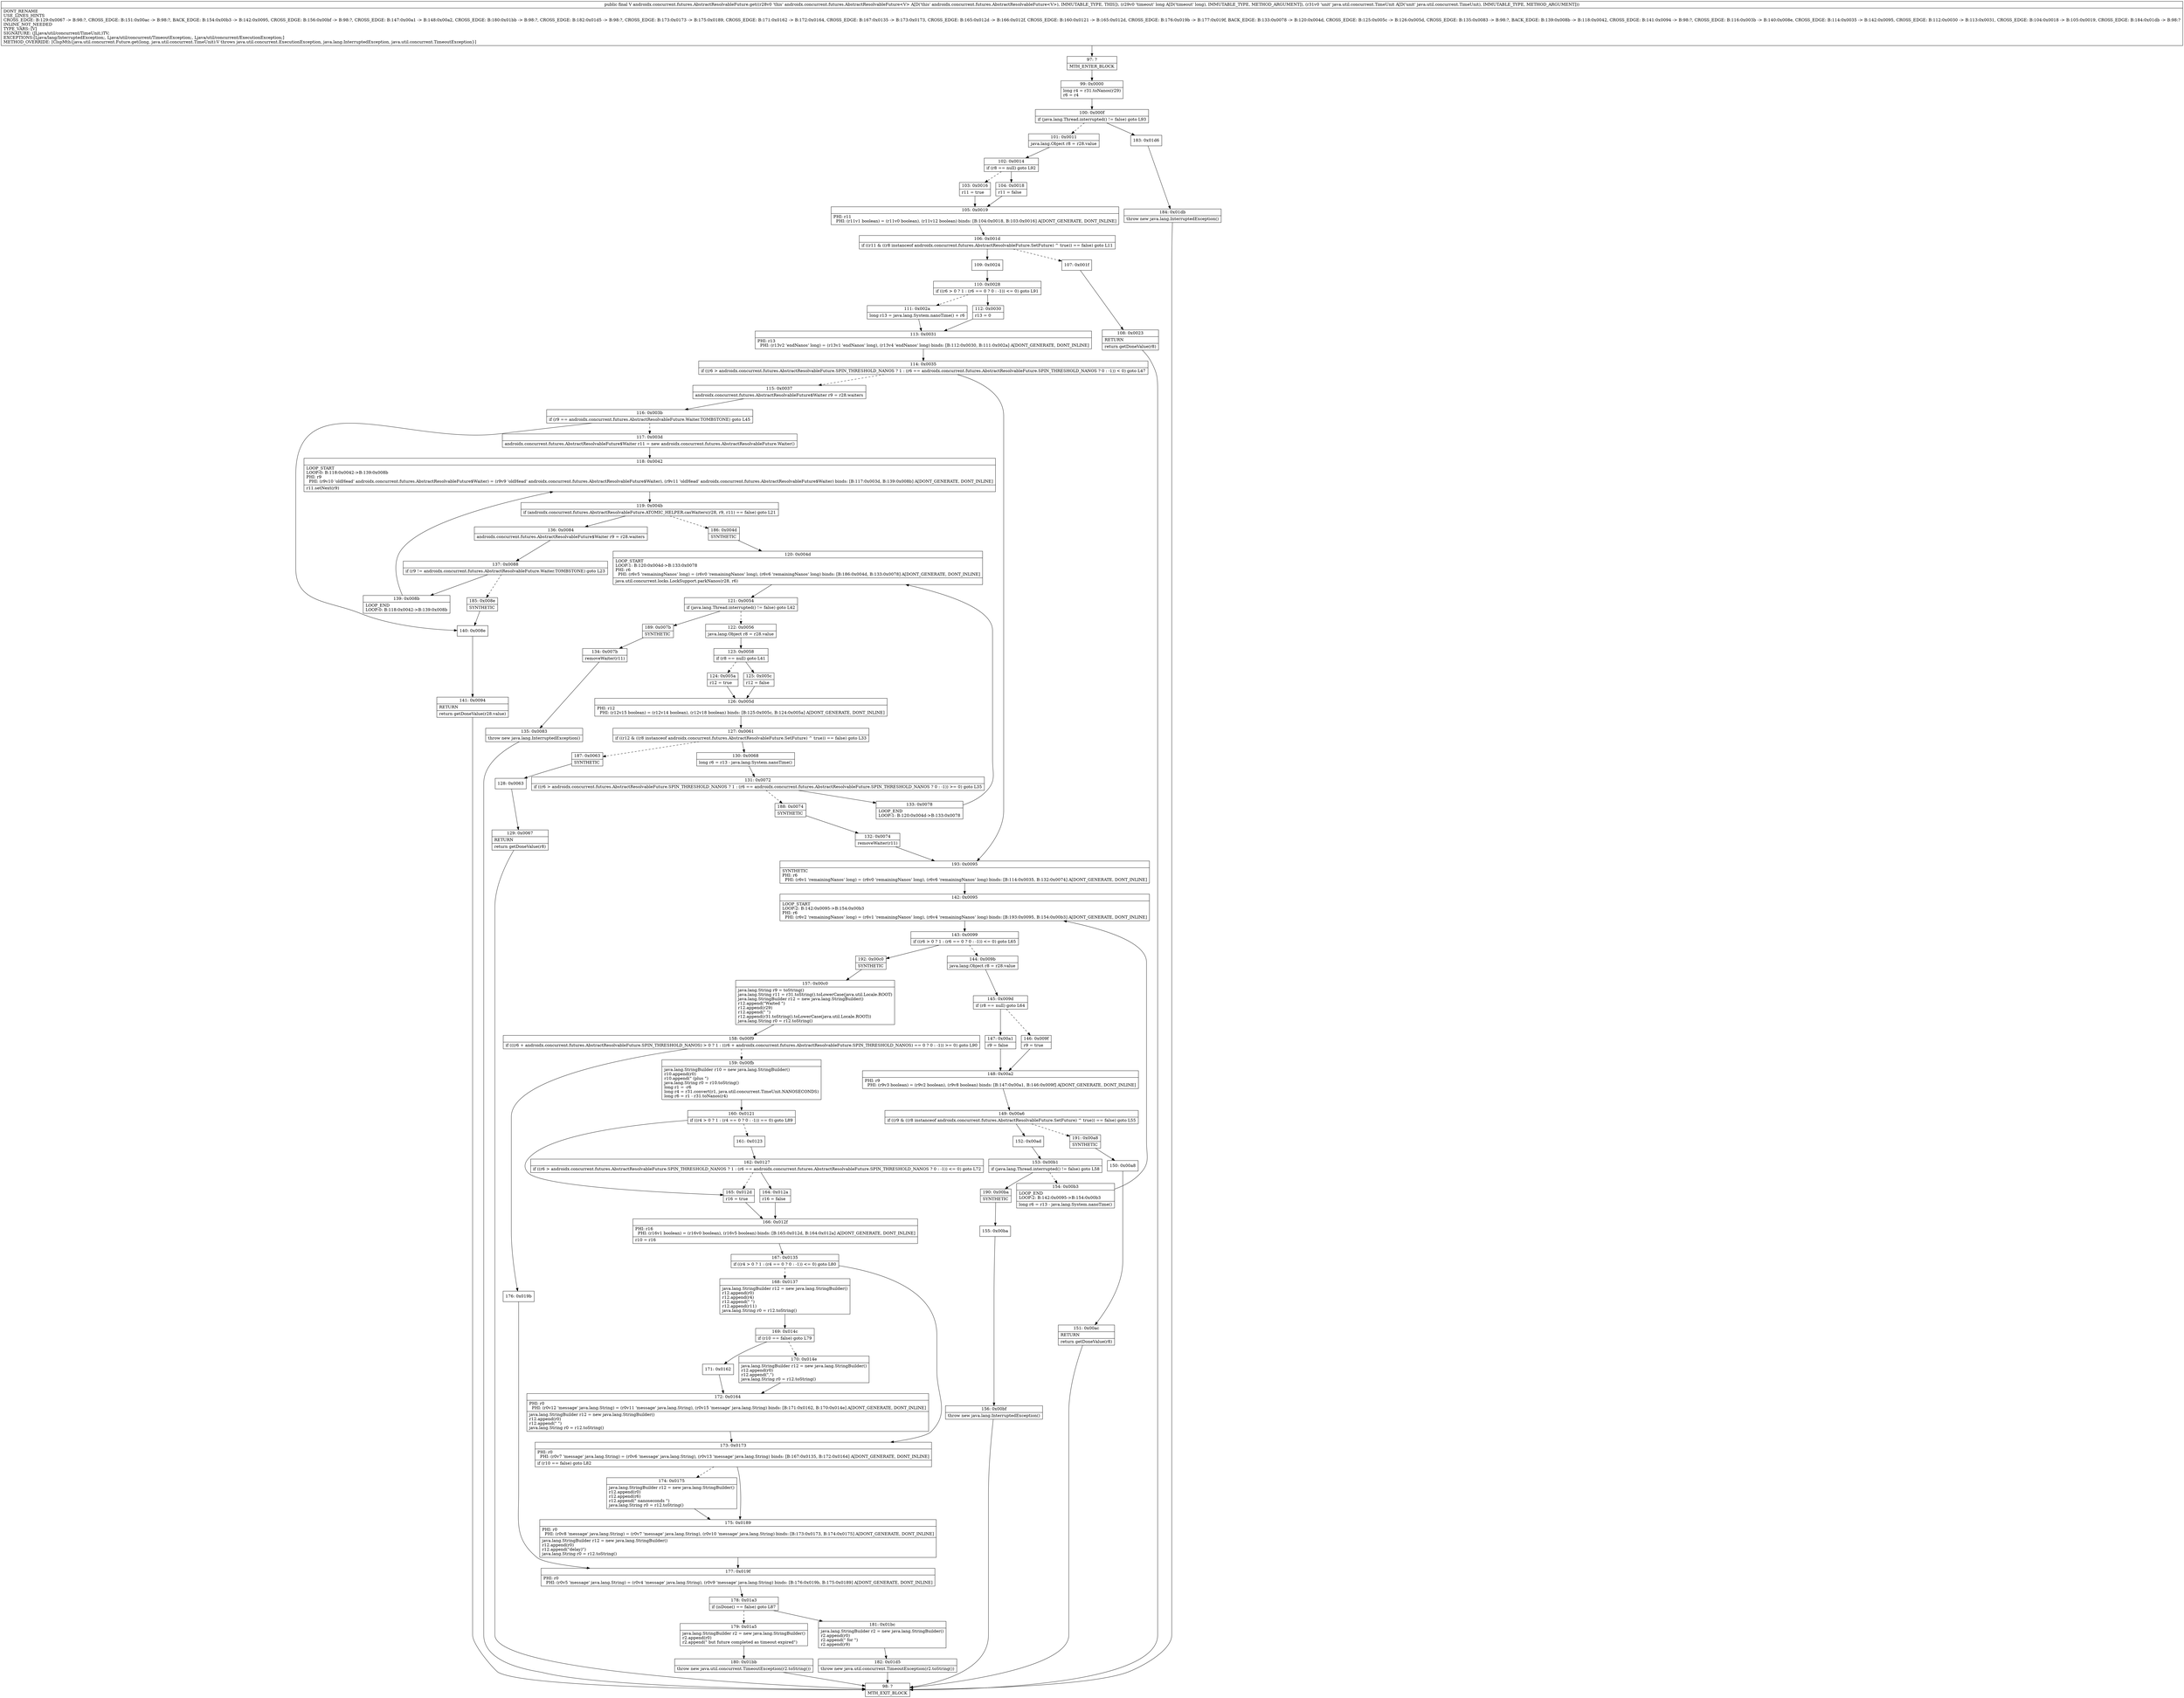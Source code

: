 digraph "CFG forandroidx.concurrent.futures.AbstractResolvableFuture.get(JLjava\/util\/concurrent\/TimeUnit;)Ljava\/lang\/Object;" {
Node_97 [shape=record,label="{97\:\ ?|MTH_ENTER_BLOCK\l}"];
Node_99 [shape=record,label="{99\:\ 0x0000|long r4 = r31.toNanos(r29)\lr6 = r4\l}"];
Node_100 [shape=record,label="{100\:\ 0x000f|if (java.lang.Thread.interrupted() != false) goto L93\l}"];
Node_101 [shape=record,label="{101\:\ 0x0011|java.lang.Object r8 = r28.value\l}"];
Node_102 [shape=record,label="{102\:\ 0x0014|if (r8 == null) goto L92\l}"];
Node_103 [shape=record,label="{103\:\ 0x0016|r11 = true\l}"];
Node_105 [shape=record,label="{105\:\ 0x0019|PHI: r11 \l  PHI: (r11v1 boolean) = (r11v0 boolean), (r11v12 boolean) binds: [B:104:0x0018, B:103:0x0016] A[DONT_GENERATE, DONT_INLINE]\l}"];
Node_106 [shape=record,label="{106\:\ 0x001d|if ((r11 & ((r8 instanceof androidx.concurrent.futures.AbstractResolvableFuture.SetFuture) ^ true)) == false) goto L11\l}"];
Node_107 [shape=record,label="{107\:\ 0x001f}"];
Node_108 [shape=record,label="{108\:\ 0x0023|RETURN\l|return getDoneValue(r8)\l}"];
Node_98 [shape=record,label="{98\:\ ?|MTH_EXIT_BLOCK\l}"];
Node_109 [shape=record,label="{109\:\ 0x0024}"];
Node_110 [shape=record,label="{110\:\ 0x0028|if ((r6 \> 0 ? 1 : (r6 == 0 ? 0 : \-1)) \<= 0) goto L91\l}"];
Node_111 [shape=record,label="{111\:\ 0x002a|long r13 = java.lang.System.nanoTime() + r6\l}"];
Node_113 [shape=record,label="{113\:\ 0x0031|PHI: r13 \l  PHI: (r13v2 'endNanos' long) = (r13v1 'endNanos' long), (r13v4 'endNanos' long) binds: [B:112:0x0030, B:111:0x002a] A[DONT_GENERATE, DONT_INLINE]\l}"];
Node_114 [shape=record,label="{114\:\ 0x0035|if ((r6 \> androidx.concurrent.futures.AbstractResolvableFuture.SPIN_THRESHOLD_NANOS ? 1 : (r6 == androidx.concurrent.futures.AbstractResolvableFuture.SPIN_THRESHOLD_NANOS ? 0 : \-1)) \< 0) goto L47\l}"];
Node_115 [shape=record,label="{115\:\ 0x0037|androidx.concurrent.futures.AbstractResolvableFuture$Waiter r9 = r28.waiters\l}"];
Node_116 [shape=record,label="{116\:\ 0x003b|if (r9 == androidx.concurrent.futures.AbstractResolvableFuture.Waiter.TOMBSTONE) goto L45\l}"];
Node_117 [shape=record,label="{117\:\ 0x003d|androidx.concurrent.futures.AbstractResolvableFuture$Waiter r11 = new androidx.concurrent.futures.AbstractResolvableFuture.Waiter()\l}"];
Node_118 [shape=record,label="{118\:\ 0x0042|LOOP_START\lLOOP:0: B:118:0x0042\-\>B:139:0x008b\lPHI: r9 \l  PHI: (r9v10 'oldHead' androidx.concurrent.futures.AbstractResolvableFuture$Waiter) = (r9v9 'oldHead' androidx.concurrent.futures.AbstractResolvableFuture$Waiter), (r9v11 'oldHead' androidx.concurrent.futures.AbstractResolvableFuture$Waiter) binds: [B:117:0x003d, B:139:0x008b] A[DONT_GENERATE, DONT_INLINE]\l|r11.setNext(r9)\l}"];
Node_119 [shape=record,label="{119\:\ 0x004b|if (androidx.concurrent.futures.AbstractResolvableFuture.ATOMIC_HELPER.casWaiters(r28, r9, r11) == false) goto L21\l}"];
Node_136 [shape=record,label="{136\:\ 0x0084|androidx.concurrent.futures.AbstractResolvableFuture$Waiter r9 = r28.waiters\l}"];
Node_137 [shape=record,label="{137\:\ 0x0088|if (r9 != androidx.concurrent.futures.AbstractResolvableFuture.Waiter.TOMBSTONE) goto L23\l}"];
Node_139 [shape=record,label="{139\:\ 0x008b|LOOP_END\lLOOP:0: B:118:0x0042\-\>B:139:0x008b\l}"];
Node_185 [shape=record,label="{185\:\ 0x008e|SYNTHETIC\l}"];
Node_186 [shape=record,label="{186\:\ 0x004d|SYNTHETIC\l}"];
Node_120 [shape=record,label="{120\:\ 0x004d|LOOP_START\lLOOP:1: B:120:0x004d\-\>B:133:0x0078\lPHI: r6 \l  PHI: (r6v5 'remainingNanos' long) = (r6v0 'remainingNanos' long), (r6v6 'remainingNanos' long) binds: [B:186:0x004d, B:133:0x0078] A[DONT_GENERATE, DONT_INLINE]\l|java.util.concurrent.locks.LockSupport.parkNanos(r28, r6)\l}"];
Node_121 [shape=record,label="{121\:\ 0x0054|if (java.lang.Thread.interrupted() != false) goto L42\l}"];
Node_122 [shape=record,label="{122\:\ 0x0056|java.lang.Object r8 = r28.value\l}"];
Node_123 [shape=record,label="{123\:\ 0x0058|if (r8 == null) goto L41\l}"];
Node_124 [shape=record,label="{124\:\ 0x005a|r12 = true\l}"];
Node_126 [shape=record,label="{126\:\ 0x005d|PHI: r12 \l  PHI: (r12v15 boolean) = (r12v14 boolean), (r12v18 boolean) binds: [B:125:0x005c, B:124:0x005a] A[DONT_GENERATE, DONT_INLINE]\l}"];
Node_127 [shape=record,label="{127\:\ 0x0061|if ((r12 & ((r8 instanceof androidx.concurrent.futures.AbstractResolvableFuture.SetFuture) ^ true)) == false) goto L33\l}"];
Node_130 [shape=record,label="{130\:\ 0x0068|long r6 = r13 \- java.lang.System.nanoTime()\l}"];
Node_131 [shape=record,label="{131\:\ 0x0072|if ((r6 \> androidx.concurrent.futures.AbstractResolvableFuture.SPIN_THRESHOLD_NANOS ? 1 : (r6 == androidx.concurrent.futures.AbstractResolvableFuture.SPIN_THRESHOLD_NANOS ? 0 : \-1)) \>= 0) goto L35\l}"];
Node_133 [shape=record,label="{133\:\ 0x0078|LOOP_END\lLOOP:1: B:120:0x004d\-\>B:133:0x0078\l}"];
Node_188 [shape=record,label="{188\:\ 0x0074|SYNTHETIC\l}"];
Node_132 [shape=record,label="{132\:\ 0x0074|removeWaiter(r11)\l}"];
Node_187 [shape=record,label="{187\:\ 0x0063|SYNTHETIC\l}"];
Node_128 [shape=record,label="{128\:\ 0x0063}"];
Node_129 [shape=record,label="{129\:\ 0x0067|RETURN\l|return getDoneValue(r8)\l}"];
Node_125 [shape=record,label="{125\:\ 0x005c|r12 = false\l}"];
Node_189 [shape=record,label="{189\:\ 0x007b|SYNTHETIC\l}"];
Node_134 [shape=record,label="{134\:\ 0x007b|removeWaiter(r11)\l}"];
Node_135 [shape=record,label="{135\:\ 0x0083|throw new java.lang.InterruptedException()\l}"];
Node_140 [shape=record,label="{140\:\ 0x008e}"];
Node_141 [shape=record,label="{141\:\ 0x0094|RETURN\l|return getDoneValue(r28.value)\l}"];
Node_193 [shape=record,label="{193\:\ 0x0095|SYNTHETIC\lPHI: r6 \l  PHI: (r6v1 'remainingNanos' long) = (r6v0 'remainingNanos' long), (r6v6 'remainingNanos' long) binds: [B:114:0x0035, B:132:0x0074] A[DONT_GENERATE, DONT_INLINE]\l}"];
Node_142 [shape=record,label="{142\:\ 0x0095|LOOP_START\lLOOP:2: B:142:0x0095\-\>B:154:0x00b3\lPHI: r6 \l  PHI: (r6v2 'remainingNanos' long) = (r6v1 'remainingNanos' long), (r6v4 'remainingNanos' long) binds: [B:193:0x0095, B:154:0x00b3] A[DONT_GENERATE, DONT_INLINE]\l}"];
Node_143 [shape=record,label="{143\:\ 0x0099|if ((r6 \> 0 ? 1 : (r6 == 0 ? 0 : \-1)) \<= 0) goto L65\l}"];
Node_144 [shape=record,label="{144\:\ 0x009b|java.lang.Object r8 = r28.value\l}"];
Node_145 [shape=record,label="{145\:\ 0x009d|if (r8 == null) goto L64\l}"];
Node_146 [shape=record,label="{146\:\ 0x009f|r9 = true\l}"];
Node_148 [shape=record,label="{148\:\ 0x00a2|PHI: r9 \l  PHI: (r9v3 boolean) = (r9v2 boolean), (r9v8 boolean) binds: [B:147:0x00a1, B:146:0x009f] A[DONT_GENERATE, DONT_INLINE]\l}"];
Node_149 [shape=record,label="{149\:\ 0x00a6|if ((r9 & ((r8 instanceof androidx.concurrent.futures.AbstractResolvableFuture.SetFuture) ^ true)) == false) goto L55\l}"];
Node_152 [shape=record,label="{152\:\ 0x00ad}"];
Node_153 [shape=record,label="{153\:\ 0x00b1|if (java.lang.Thread.interrupted() != false) goto L58\l}"];
Node_154 [shape=record,label="{154\:\ 0x00b3|LOOP_END\lLOOP:2: B:142:0x0095\-\>B:154:0x00b3\l|long r6 = r13 \- java.lang.System.nanoTime()\l}"];
Node_190 [shape=record,label="{190\:\ 0x00ba|SYNTHETIC\l}"];
Node_155 [shape=record,label="{155\:\ 0x00ba}"];
Node_156 [shape=record,label="{156\:\ 0x00bf|throw new java.lang.InterruptedException()\l}"];
Node_191 [shape=record,label="{191\:\ 0x00a8|SYNTHETIC\l}"];
Node_150 [shape=record,label="{150\:\ 0x00a8}"];
Node_151 [shape=record,label="{151\:\ 0x00ac|RETURN\l|return getDoneValue(r8)\l}"];
Node_147 [shape=record,label="{147\:\ 0x00a1|r9 = false\l}"];
Node_192 [shape=record,label="{192\:\ 0x00c0|SYNTHETIC\l}"];
Node_157 [shape=record,label="{157\:\ 0x00c0|java.lang.String r9 = toString()\ljava.lang.String r11 = r31.toString().toLowerCase(java.util.Locale.ROOT)\ljava.lang.StringBuilder r12 = new java.lang.StringBuilder()\lr12.append(\"Waited \")\lr12.append(r29)\lr12.append(\" \")\lr12.append(r31.toString().toLowerCase(java.util.Locale.ROOT))\ljava.lang.String r0 = r12.toString()\l}"];
Node_158 [shape=record,label="{158\:\ 0x00f9|if (((r6 + androidx.concurrent.futures.AbstractResolvableFuture.SPIN_THRESHOLD_NANOS) \> 0 ? 1 : ((r6 + androidx.concurrent.futures.AbstractResolvableFuture.SPIN_THRESHOLD_NANOS) == 0 ? 0 : \-1)) \>= 0) goto L90\l}"];
Node_159 [shape=record,label="{159\:\ 0x00fb|java.lang.StringBuilder r10 = new java.lang.StringBuilder()\lr10.append(r0)\lr10.append(\" (plus \")\ljava.lang.String r0 = r10.toString()\llong r1 = \-r6\llong r4 = r31.convert(r1, java.util.concurrent.TimeUnit.NANOSECONDS)\llong r6 = r1 \- r31.toNanos(r4)\l}"];
Node_160 [shape=record,label="{160\:\ 0x0121|if ((r4 \> 0 ? 1 : (r4 == 0 ? 0 : \-1)) == 0) goto L89\l}"];
Node_161 [shape=record,label="{161\:\ 0x0123}"];
Node_162 [shape=record,label="{162\:\ 0x0127|if ((r6 \> androidx.concurrent.futures.AbstractResolvableFuture.SPIN_THRESHOLD_NANOS ? 1 : (r6 == androidx.concurrent.futures.AbstractResolvableFuture.SPIN_THRESHOLD_NANOS ? 0 : \-1)) \<= 0) goto L72\l}"];
Node_164 [shape=record,label="{164\:\ 0x012a|r16 = false\l}"];
Node_166 [shape=record,label="{166\:\ 0x012f|PHI: r16 \l  PHI: (r16v1 boolean) = (r16v0 boolean), (r16v5 boolean) binds: [B:165:0x012d, B:164:0x012a] A[DONT_GENERATE, DONT_INLINE]\l|r10 = r16\l}"];
Node_167 [shape=record,label="{167\:\ 0x0135|if ((r4 \> 0 ? 1 : (r4 == 0 ? 0 : \-1)) \<= 0) goto L80\l}"];
Node_168 [shape=record,label="{168\:\ 0x0137|java.lang.StringBuilder r12 = new java.lang.StringBuilder()\lr12.append(r0)\lr12.append(r4)\lr12.append(\" \")\lr12.append(r11)\ljava.lang.String r0 = r12.toString()\l}"];
Node_169 [shape=record,label="{169\:\ 0x014c|if (r10 == false) goto L79\l}"];
Node_170 [shape=record,label="{170\:\ 0x014e|java.lang.StringBuilder r12 = new java.lang.StringBuilder()\lr12.append(r0)\lr12.append(\",\")\ljava.lang.String r0 = r12.toString()\l}"];
Node_172 [shape=record,label="{172\:\ 0x0164|PHI: r0 \l  PHI: (r0v12 'message' java.lang.String) = (r0v11 'message' java.lang.String), (r0v15 'message' java.lang.String) binds: [B:171:0x0162, B:170:0x014e] A[DONT_GENERATE, DONT_INLINE]\l|java.lang.StringBuilder r12 = new java.lang.StringBuilder()\lr12.append(r0)\lr12.append(\" \")\ljava.lang.String r0 = r12.toString()\l}"];
Node_171 [shape=record,label="{171\:\ 0x0162}"];
Node_173 [shape=record,label="{173\:\ 0x0173|PHI: r0 \l  PHI: (r0v7 'message' java.lang.String) = (r0v6 'message' java.lang.String), (r0v13 'message' java.lang.String) binds: [B:167:0x0135, B:172:0x0164] A[DONT_GENERATE, DONT_INLINE]\l|if (r10 == false) goto L82\l}"];
Node_174 [shape=record,label="{174\:\ 0x0175|java.lang.StringBuilder r12 = new java.lang.StringBuilder()\lr12.append(r0)\lr12.append(r6)\lr12.append(\" nanoseconds \")\ljava.lang.String r0 = r12.toString()\l}"];
Node_175 [shape=record,label="{175\:\ 0x0189|PHI: r0 \l  PHI: (r0v8 'message' java.lang.String) = (r0v7 'message' java.lang.String), (r0v10 'message' java.lang.String) binds: [B:173:0x0173, B:174:0x0175] A[DONT_GENERATE, DONT_INLINE]\l|java.lang.StringBuilder r12 = new java.lang.StringBuilder()\lr12.append(r0)\lr12.append(\"delay)\")\ljava.lang.String r0 = r12.toString()\l}"];
Node_177 [shape=record,label="{177\:\ 0x019f|PHI: r0 \l  PHI: (r0v5 'message' java.lang.String) = (r0v4 'message' java.lang.String), (r0v9 'message' java.lang.String) binds: [B:176:0x019b, B:175:0x0189] A[DONT_GENERATE, DONT_INLINE]\l}"];
Node_178 [shape=record,label="{178\:\ 0x01a3|if (isDone() == false) goto L87\l}"];
Node_179 [shape=record,label="{179\:\ 0x01a5|java.lang.StringBuilder r2 = new java.lang.StringBuilder()\lr2.append(r0)\lr2.append(\" but future completed as timeout expired\")\l}"];
Node_180 [shape=record,label="{180\:\ 0x01bb|throw new java.util.concurrent.TimeoutException(r2.toString())\l}"];
Node_181 [shape=record,label="{181\:\ 0x01bc|java.lang.StringBuilder r2 = new java.lang.StringBuilder()\lr2.append(r0)\lr2.append(\" for \")\lr2.append(r9)\l}"];
Node_182 [shape=record,label="{182\:\ 0x01d5|throw new java.util.concurrent.TimeoutException(r2.toString())\l}"];
Node_165 [shape=record,label="{165\:\ 0x012d|r16 = true\l}"];
Node_176 [shape=record,label="{176\:\ 0x019b}"];
Node_112 [shape=record,label="{112\:\ 0x0030|r13 = 0\l}"];
Node_104 [shape=record,label="{104\:\ 0x0018|r11 = false\l}"];
Node_183 [shape=record,label="{183\:\ 0x01d6}"];
Node_184 [shape=record,label="{184\:\ 0x01db|throw new java.lang.InterruptedException()\l}"];
MethodNode[shape=record,label="{public final V androidx.concurrent.futures.AbstractResolvableFuture.get((r28v0 'this' androidx.concurrent.futures.AbstractResolvableFuture\<V\> A[D('this' androidx.concurrent.futures.AbstractResolvableFuture\<V\>), IMMUTABLE_TYPE, THIS]), (r29v0 'timeout' long A[D('timeout' long), IMMUTABLE_TYPE, METHOD_ARGUMENT]), (r31v0 'unit' java.util.concurrent.TimeUnit A[D('unit' java.util.concurrent.TimeUnit), IMMUTABLE_TYPE, METHOD_ARGUMENT]))  | DONT_RENAME\lUSE_LINES_HINTS\lCROSS_EDGE: B:129:0x0067 \-\> B:98:?, CROSS_EDGE: B:151:0x00ac \-\> B:98:?, BACK_EDGE: B:154:0x00b3 \-\> B:142:0x0095, CROSS_EDGE: B:156:0x00bf \-\> B:98:?, CROSS_EDGE: B:147:0x00a1 \-\> B:148:0x00a2, CROSS_EDGE: B:180:0x01bb \-\> B:98:?, CROSS_EDGE: B:182:0x01d5 \-\> B:98:?, CROSS_EDGE: B:173:0x0173 \-\> B:175:0x0189, CROSS_EDGE: B:171:0x0162 \-\> B:172:0x0164, CROSS_EDGE: B:167:0x0135 \-\> B:173:0x0173, CROSS_EDGE: B:165:0x012d \-\> B:166:0x012f, CROSS_EDGE: B:160:0x0121 \-\> B:165:0x012d, CROSS_EDGE: B:176:0x019b \-\> B:177:0x019f, BACK_EDGE: B:133:0x0078 \-\> B:120:0x004d, CROSS_EDGE: B:125:0x005c \-\> B:126:0x005d, CROSS_EDGE: B:135:0x0083 \-\> B:98:?, BACK_EDGE: B:139:0x008b \-\> B:118:0x0042, CROSS_EDGE: B:141:0x0094 \-\> B:98:?, CROSS_EDGE: B:116:0x003b \-\> B:140:0x008e, CROSS_EDGE: B:114:0x0035 \-\> B:142:0x0095, CROSS_EDGE: B:112:0x0030 \-\> B:113:0x0031, CROSS_EDGE: B:104:0x0018 \-\> B:105:0x0019, CROSS_EDGE: B:184:0x01db \-\> B:98:?\lINLINE_NOT_NEEDED\lTYPE_VARS: [V]\lSIGNATURE: (JLjava\/util\/concurrent\/TimeUnit;)TV;\lEXCEPTIONS:[Ljava\/lang\/InterruptedException;, Ljava\/util\/concurrent\/TimeoutException;, Ljava\/util\/concurrent\/ExecutionException;]\lMETHOD_OVERRIDE: [ClspMth\{java.util.concurrent.Future.get(long, java.util.concurrent.TimeUnit):V throws java.util.concurrent.ExecutionException, java.lang.InterruptedException, java.util.concurrent.TimeoutException\}]\l}"];
MethodNode -> Node_97;Node_97 -> Node_99;
Node_99 -> Node_100;
Node_100 -> Node_101[style=dashed];
Node_100 -> Node_183;
Node_101 -> Node_102;
Node_102 -> Node_103[style=dashed];
Node_102 -> Node_104;
Node_103 -> Node_105;
Node_105 -> Node_106;
Node_106 -> Node_107[style=dashed];
Node_106 -> Node_109;
Node_107 -> Node_108;
Node_108 -> Node_98;
Node_109 -> Node_110;
Node_110 -> Node_111[style=dashed];
Node_110 -> Node_112;
Node_111 -> Node_113;
Node_113 -> Node_114;
Node_114 -> Node_115[style=dashed];
Node_114 -> Node_193;
Node_115 -> Node_116;
Node_116 -> Node_117[style=dashed];
Node_116 -> Node_140;
Node_117 -> Node_118;
Node_118 -> Node_119;
Node_119 -> Node_136;
Node_119 -> Node_186[style=dashed];
Node_136 -> Node_137;
Node_137 -> Node_139;
Node_137 -> Node_185[style=dashed];
Node_139 -> Node_118;
Node_185 -> Node_140;
Node_186 -> Node_120;
Node_120 -> Node_121;
Node_121 -> Node_122[style=dashed];
Node_121 -> Node_189;
Node_122 -> Node_123;
Node_123 -> Node_124[style=dashed];
Node_123 -> Node_125;
Node_124 -> Node_126;
Node_126 -> Node_127;
Node_127 -> Node_130;
Node_127 -> Node_187[style=dashed];
Node_130 -> Node_131;
Node_131 -> Node_133;
Node_131 -> Node_188[style=dashed];
Node_133 -> Node_120;
Node_188 -> Node_132;
Node_132 -> Node_193;
Node_187 -> Node_128;
Node_128 -> Node_129;
Node_129 -> Node_98;
Node_125 -> Node_126;
Node_189 -> Node_134;
Node_134 -> Node_135;
Node_135 -> Node_98;
Node_140 -> Node_141;
Node_141 -> Node_98;
Node_193 -> Node_142;
Node_142 -> Node_143;
Node_143 -> Node_144[style=dashed];
Node_143 -> Node_192;
Node_144 -> Node_145;
Node_145 -> Node_146[style=dashed];
Node_145 -> Node_147;
Node_146 -> Node_148;
Node_148 -> Node_149;
Node_149 -> Node_152;
Node_149 -> Node_191[style=dashed];
Node_152 -> Node_153;
Node_153 -> Node_154[style=dashed];
Node_153 -> Node_190;
Node_154 -> Node_142;
Node_190 -> Node_155;
Node_155 -> Node_156;
Node_156 -> Node_98;
Node_191 -> Node_150;
Node_150 -> Node_151;
Node_151 -> Node_98;
Node_147 -> Node_148;
Node_192 -> Node_157;
Node_157 -> Node_158;
Node_158 -> Node_159[style=dashed];
Node_158 -> Node_176;
Node_159 -> Node_160;
Node_160 -> Node_161[style=dashed];
Node_160 -> Node_165;
Node_161 -> Node_162;
Node_162 -> Node_164;
Node_162 -> Node_165[style=dashed];
Node_164 -> Node_166;
Node_166 -> Node_167;
Node_167 -> Node_168[style=dashed];
Node_167 -> Node_173;
Node_168 -> Node_169;
Node_169 -> Node_170[style=dashed];
Node_169 -> Node_171;
Node_170 -> Node_172;
Node_172 -> Node_173;
Node_171 -> Node_172;
Node_173 -> Node_174[style=dashed];
Node_173 -> Node_175;
Node_174 -> Node_175;
Node_175 -> Node_177;
Node_177 -> Node_178;
Node_178 -> Node_179[style=dashed];
Node_178 -> Node_181;
Node_179 -> Node_180;
Node_180 -> Node_98;
Node_181 -> Node_182;
Node_182 -> Node_98;
Node_165 -> Node_166;
Node_176 -> Node_177;
Node_112 -> Node_113;
Node_104 -> Node_105;
Node_183 -> Node_184;
Node_184 -> Node_98;
}


